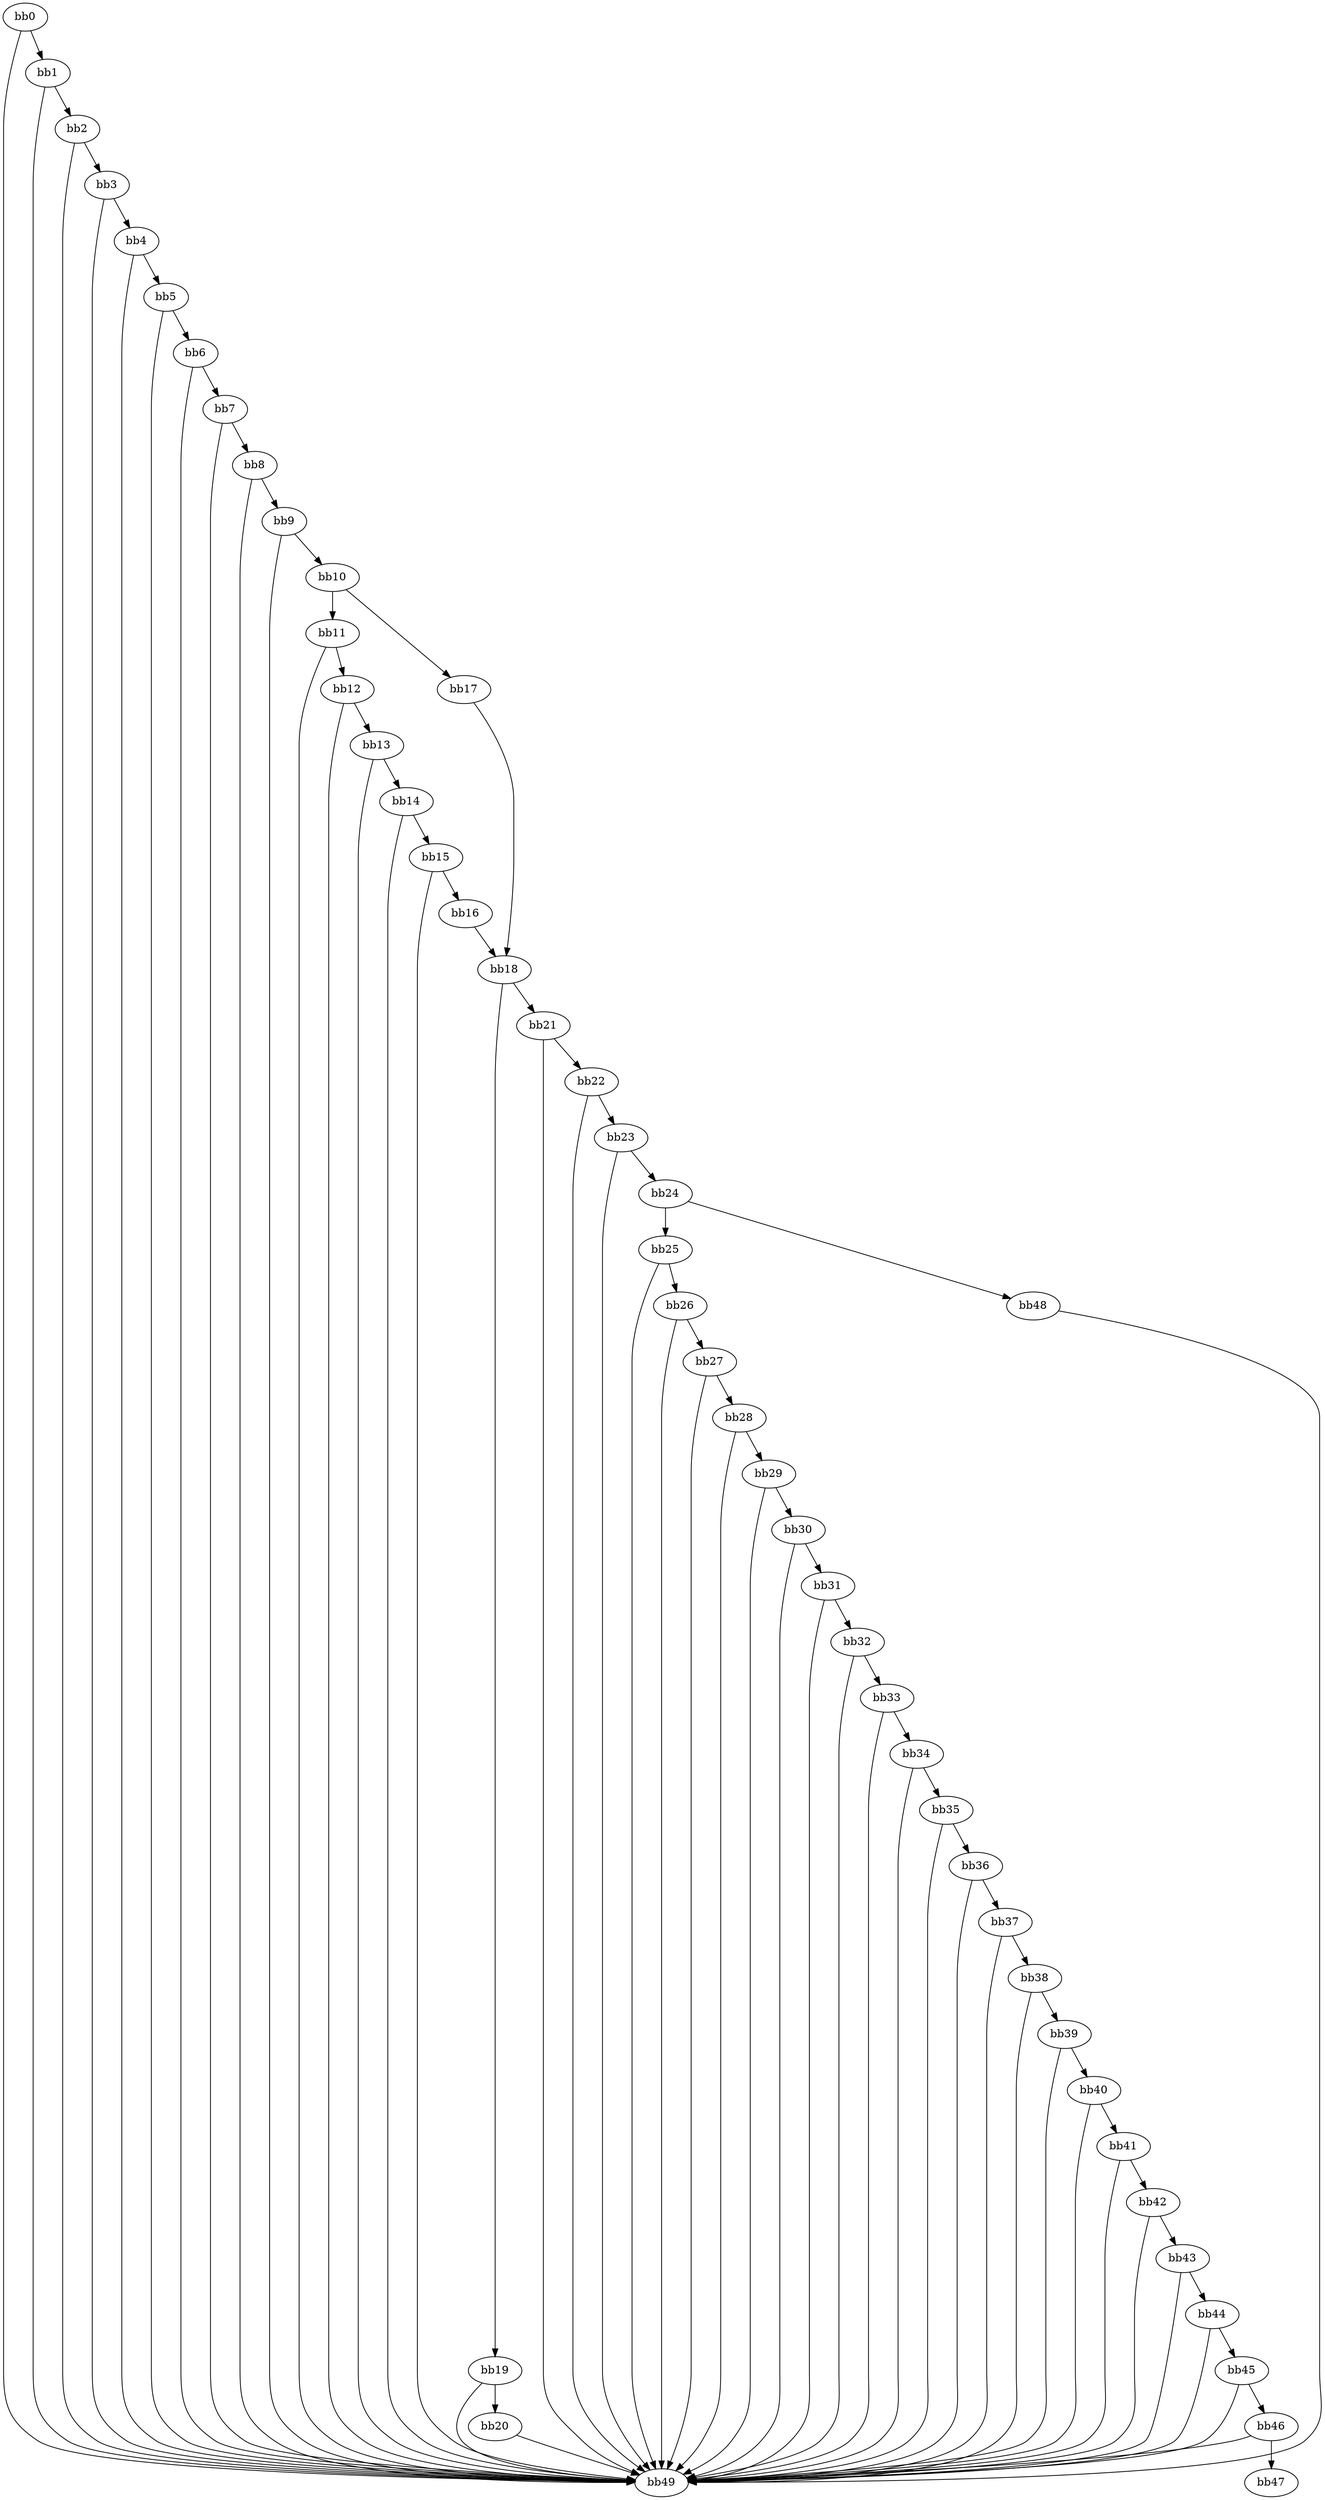 digraph {
    0 [ label = "bb0\l" ]
    1 [ label = "bb1\l" ]
    2 [ label = "bb2\l" ]
    3 [ label = "bb3\l" ]
    4 [ label = "bb4\l" ]
    5 [ label = "bb5\l" ]
    6 [ label = "bb6\l" ]
    7 [ label = "bb7\l" ]
    8 [ label = "bb8\l" ]
    9 [ label = "bb9\l" ]
    10 [ label = "bb10\l" ]
    11 [ label = "bb11\l" ]
    12 [ label = "bb12\l" ]
    13 [ label = "bb13\l" ]
    14 [ label = "bb14\l" ]
    15 [ label = "bb15\l" ]
    16 [ label = "bb16\l" ]
    17 [ label = "bb17\l" ]
    18 [ label = "bb18\l" ]
    19 [ label = "bb19\l" ]
    20 [ label = "bb20\l" ]
    21 [ label = "bb21\l" ]
    22 [ label = "bb22\l" ]
    23 [ label = "bb23\l" ]
    24 [ label = "bb24\l" ]
    25 [ label = "bb25\l" ]
    26 [ label = "bb26\l" ]
    27 [ label = "bb27\l" ]
    28 [ label = "bb28\l" ]
    29 [ label = "bb29\l" ]
    30 [ label = "bb30\l" ]
    31 [ label = "bb31\l" ]
    32 [ label = "bb32\l" ]
    33 [ label = "bb33\l" ]
    34 [ label = "bb34\l" ]
    35 [ label = "bb35\l" ]
    36 [ label = "bb36\l" ]
    37 [ label = "bb37\l" ]
    38 [ label = "bb38\l" ]
    39 [ label = "bb39\l" ]
    40 [ label = "bb40\l" ]
    41 [ label = "bb41\l" ]
    42 [ label = "bb42\l" ]
    43 [ label = "bb43\l" ]
    44 [ label = "bb44\l" ]
    45 [ label = "bb45\l" ]
    46 [ label = "bb46\l" ]
    47 [ label = "bb47\l" ]
    48 [ label = "bb48\l" ]
    49 [ label = "bb49\l" ]
    0 -> 1 [ ]
    0 -> 49 [ ]
    1 -> 2 [ ]
    1 -> 49 [ ]
    2 -> 3 [ ]
    2 -> 49 [ ]
    3 -> 4 [ ]
    3 -> 49 [ ]
    4 -> 5 [ ]
    4 -> 49 [ ]
    5 -> 6 [ ]
    5 -> 49 [ ]
    6 -> 7 [ ]
    6 -> 49 [ ]
    7 -> 8 [ ]
    7 -> 49 [ ]
    8 -> 9 [ ]
    8 -> 49 [ ]
    9 -> 10 [ ]
    9 -> 49 [ ]
    10 -> 11 [ ]
    10 -> 17 [ ]
    11 -> 12 [ ]
    11 -> 49 [ ]
    12 -> 13 [ ]
    12 -> 49 [ ]
    13 -> 14 [ ]
    13 -> 49 [ ]
    14 -> 15 [ ]
    14 -> 49 [ ]
    15 -> 16 [ ]
    15 -> 49 [ ]
    16 -> 18 [ ]
    17 -> 18 [ ]
    18 -> 19 [ ]
    18 -> 21 [ ]
    19 -> 20 [ ]
    19 -> 49 [ ]
    20 -> 49 [ ]
    21 -> 22 [ ]
    21 -> 49 [ ]
    22 -> 23 [ ]
    22 -> 49 [ ]
    23 -> 24 [ ]
    23 -> 49 [ ]
    24 -> 25 [ ]
    24 -> 48 [ ]
    25 -> 26 [ ]
    25 -> 49 [ ]
    26 -> 27 [ ]
    26 -> 49 [ ]
    27 -> 28 [ ]
    27 -> 49 [ ]
    28 -> 29 [ ]
    28 -> 49 [ ]
    29 -> 30 [ ]
    29 -> 49 [ ]
    30 -> 31 [ ]
    30 -> 49 [ ]
    31 -> 32 [ ]
    31 -> 49 [ ]
    32 -> 33 [ ]
    32 -> 49 [ ]
    33 -> 34 [ ]
    33 -> 49 [ ]
    34 -> 35 [ ]
    34 -> 49 [ ]
    35 -> 36 [ ]
    35 -> 49 [ ]
    36 -> 37 [ ]
    36 -> 49 [ ]
    37 -> 38 [ ]
    37 -> 49 [ ]
    38 -> 39 [ ]
    38 -> 49 [ ]
    39 -> 40 [ ]
    39 -> 49 [ ]
    40 -> 41 [ ]
    40 -> 49 [ ]
    41 -> 42 [ ]
    41 -> 49 [ ]
    42 -> 43 [ ]
    42 -> 49 [ ]
    43 -> 44 [ ]
    43 -> 49 [ ]
    44 -> 45 [ ]
    44 -> 49 [ ]
    45 -> 46 [ ]
    45 -> 49 [ ]
    46 -> 47 [ ]
    46 -> 49 [ ]
    48 -> 49 [ ]
}

